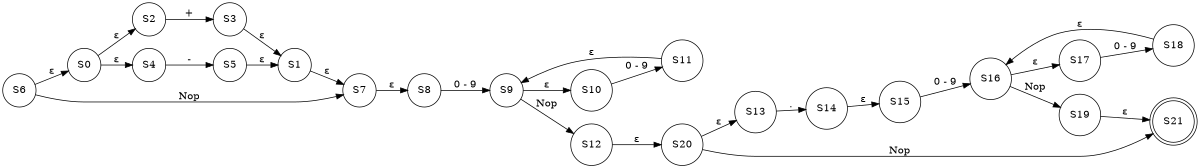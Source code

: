 digraph hierarchy {
rankdir = LR;
size = "8,5"
node[shape = circle];
S0 [label="S0"]
S1 [label="S1"]
S2 [label="S2"]
S3 [label="S3"]
S4 [label="S4"]
S5 [label="S5"]
S6 [label="S6"]
S7 [label="S7"]
S8 [label="S8"]
S9 [label="S9"]
S10 [label="S10"]
S11 [label="S11"]
S12 [label="S12"]
S13 [label="S13"]
S14 [label="S14"]
S15 [label="S15"]
S16 [label="S16"]
S17 [label="S17"]
S18 [label="S18"]
S19 [label="S19"]
S20 [label="S20"]
S21 [shape=doublecircle, label="S21"]
S0->S2 [label="ε" ]
S0->S4 [label="ε" ]
S1->S7 [label="ε" ]
S2->S3 [label="+" ]
S3->S1 [label="ε" ]
S4->S5 [label="-" ]
S5->S1 [label="ε" ]
S6->S0 [label="ε" ]
S6->S7 [label="Nop" ]
S7->S8 [label="ε" ]
S8->S9 [label="0 - 9" ]
S9->S10 [label="ε" ]
S9->S12 [label="Nop" ]
S10->S11 [label="0 - 9" ]
S11->S9 [label="ε" ]
S12->S20 [label="ε" ]
S13->S14 [label="." ]
S14->S15 [label="ε" ]
S15->S16 [label="0 - 9" ]
S16->S17 [label="ε" ]
S16->S19 [label="Nop" ]
S17->S18 [label="0 - 9" ]
S18->S16 [label="ε" ]
S19->S21 [label="ε" ]
S20->S13 [label="ε" ]
S20->S21 [label="Nop" ]
}